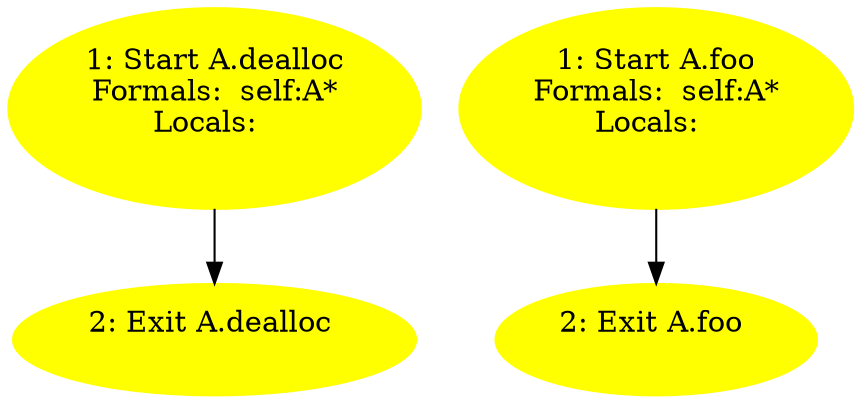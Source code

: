 /* @generated */
digraph cfg {
"dealloc#A#[instance].cb1004dc8428c0dc_1" [label="1: Start A.dealloc\nFormals:  self:A*\nLocals:  \n  " color=yellow style=filled]
	

	 "dealloc#A#[instance].cb1004dc8428c0dc_1" -> "dealloc#A#[instance].cb1004dc8428c0dc_2" ;
"dealloc#A#[instance].cb1004dc8428c0dc_2" [label="2: Exit A.dealloc \n  " color=yellow style=filled]
	

"foo#A#[instance].af00266952a527ad_1" [label="1: Start A.foo\nFormals:  self:A*\nLocals:  \n  " color=yellow style=filled]
	

	 "foo#A#[instance].af00266952a527ad_1" -> "foo#A#[instance].af00266952a527ad_2" ;
"foo#A#[instance].af00266952a527ad_2" [label="2: Exit A.foo \n  " color=yellow style=filled]
	

}
